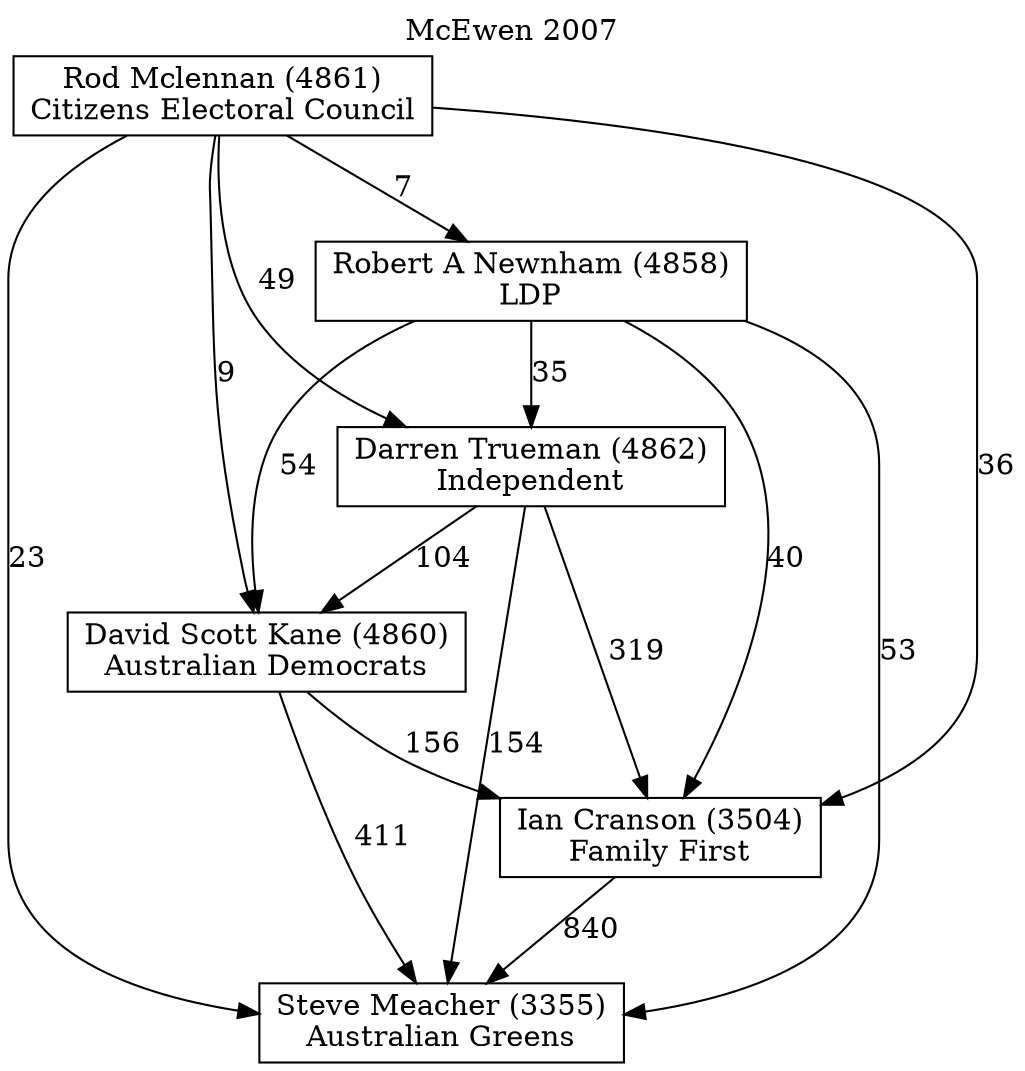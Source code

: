 // House preference flow
digraph "Steve Meacher (3355)_McEwen_2007" {
	graph [label="McEwen 2007" labelloc=t mclimit=10]
	node [shape=box]
	"Steve Meacher (3355)" [label="Steve Meacher (3355)
Australian Greens"]
	"Ian Cranson (3504)" [label="Ian Cranson (3504)
Family First"]
	"David Scott Kane (4860)" [label="David Scott Kane (4860)
Australian Democrats"]
	"Darren Trueman (4862)" [label="Darren Trueman (4862)
Independent"]
	"Robert A Newnham (4858)" [label="Robert A Newnham (4858)
LDP"]
	"Rod Mclennan (4861)" [label="Rod Mclennan (4861)
Citizens Electoral Council"]
	"Steve Meacher (3355)" [label="Steve Meacher (3355)
Australian Greens"]
	"David Scott Kane (4860)" [label="David Scott Kane (4860)
Australian Democrats"]
	"Darren Trueman (4862)" [label="Darren Trueman (4862)
Independent"]
	"Robert A Newnham (4858)" [label="Robert A Newnham (4858)
LDP"]
	"Rod Mclennan (4861)" [label="Rod Mclennan (4861)
Citizens Electoral Council"]
	"Steve Meacher (3355)" [label="Steve Meacher (3355)
Australian Greens"]
	"Darren Trueman (4862)" [label="Darren Trueman (4862)
Independent"]
	"Robert A Newnham (4858)" [label="Robert A Newnham (4858)
LDP"]
	"Rod Mclennan (4861)" [label="Rod Mclennan (4861)
Citizens Electoral Council"]
	"Steve Meacher (3355)" [label="Steve Meacher (3355)
Australian Greens"]
	"Robert A Newnham (4858)" [label="Robert A Newnham (4858)
LDP"]
	"Rod Mclennan (4861)" [label="Rod Mclennan (4861)
Citizens Electoral Council"]
	"Steve Meacher (3355)" [label="Steve Meacher (3355)
Australian Greens"]
	"Rod Mclennan (4861)" [label="Rod Mclennan (4861)
Citizens Electoral Council"]
	"Rod Mclennan (4861)" [label="Rod Mclennan (4861)
Citizens Electoral Council"]
	"Robert A Newnham (4858)" [label="Robert A Newnham (4858)
LDP"]
	"Rod Mclennan (4861)" [label="Rod Mclennan (4861)
Citizens Electoral Council"]
	"Rod Mclennan (4861)" [label="Rod Mclennan (4861)
Citizens Electoral Council"]
	"Darren Trueman (4862)" [label="Darren Trueman (4862)
Independent"]
	"Robert A Newnham (4858)" [label="Robert A Newnham (4858)
LDP"]
	"Rod Mclennan (4861)" [label="Rod Mclennan (4861)
Citizens Electoral Council"]
	"Darren Trueman (4862)" [label="Darren Trueman (4862)
Independent"]
	"Rod Mclennan (4861)" [label="Rod Mclennan (4861)
Citizens Electoral Council"]
	"Rod Mclennan (4861)" [label="Rod Mclennan (4861)
Citizens Electoral Council"]
	"Robert A Newnham (4858)" [label="Robert A Newnham (4858)
LDP"]
	"Rod Mclennan (4861)" [label="Rod Mclennan (4861)
Citizens Electoral Council"]
	"Rod Mclennan (4861)" [label="Rod Mclennan (4861)
Citizens Electoral Council"]
	"David Scott Kane (4860)" [label="David Scott Kane (4860)
Australian Democrats"]
	"Darren Trueman (4862)" [label="Darren Trueman (4862)
Independent"]
	"Robert A Newnham (4858)" [label="Robert A Newnham (4858)
LDP"]
	"Rod Mclennan (4861)" [label="Rod Mclennan (4861)
Citizens Electoral Council"]
	"David Scott Kane (4860)" [label="David Scott Kane (4860)
Australian Democrats"]
	"Robert A Newnham (4858)" [label="Robert A Newnham (4858)
LDP"]
	"Rod Mclennan (4861)" [label="Rod Mclennan (4861)
Citizens Electoral Council"]
	"David Scott Kane (4860)" [label="David Scott Kane (4860)
Australian Democrats"]
	"Rod Mclennan (4861)" [label="Rod Mclennan (4861)
Citizens Electoral Council"]
	"Rod Mclennan (4861)" [label="Rod Mclennan (4861)
Citizens Electoral Council"]
	"Robert A Newnham (4858)" [label="Robert A Newnham (4858)
LDP"]
	"Rod Mclennan (4861)" [label="Rod Mclennan (4861)
Citizens Electoral Council"]
	"Rod Mclennan (4861)" [label="Rod Mclennan (4861)
Citizens Electoral Council"]
	"Darren Trueman (4862)" [label="Darren Trueman (4862)
Independent"]
	"Robert A Newnham (4858)" [label="Robert A Newnham (4858)
LDP"]
	"Rod Mclennan (4861)" [label="Rod Mclennan (4861)
Citizens Electoral Council"]
	"Darren Trueman (4862)" [label="Darren Trueman (4862)
Independent"]
	"Rod Mclennan (4861)" [label="Rod Mclennan (4861)
Citizens Electoral Council"]
	"Rod Mclennan (4861)" [label="Rod Mclennan (4861)
Citizens Electoral Council"]
	"Robert A Newnham (4858)" [label="Robert A Newnham (4858)
LDP"]
	"Rod Mclennan (4861)" [label="Rod Mclennan (4861)
Citizens Electoral Council"]
	"Rod Mclennan (4861)" [label="Rod Mclennan (4861)
Citizens Electoral Council"]
	"Ian Cranson (3504)" [label="Ian Cranson (3504)
Family First"]
	"David Scott Kane (4860)" [label="David Scott Kane (4860)
Australian Democrats"]
	"Darren Trueman (4862)" [label="Darren Trueman (4862)
Independent"]
	"Robert A Newnham (4858)" [label="Robert A Newnham (4858)
LDP"]
	"Rod Mclennan (4861)" [label="Rod Mclennan (4861)
Citizens Electoral Council"]
	"Ian Cranson (3504)" [label="Ian Cranson (3504)
Family First"]
	"Darren Trueman (4862)" [label="Darren Trueman (4862)
Independent"]
	"Robert A Newnham (4858)" [label="Robert A Newnham (4858)
LDP"]
	"Rod Mclennan (4861)" [label="Rod Mclennan (4861)
Citizens Electoral Council"]
	"Ian Cranson (3504)" [label="Ian Cranson (3504)
Family First"]
	"Robert A Newnham (4858)" [label="Robert A Newnham (4858)
LDP"]
	"Rod Mclennan (4861)" [label="Rod Mclennan (4861)
Citizens Electoral Council"]
	"Ian Cranson (3504)" [label="Ian Cranson (3504)
Family First"]
	"Rod Mclennan (4861)" [label="Rod Mclennan (4861)
Citizens Electoral Council"]
	"Rod Mclennan (4861)" [label="Rod Mclennan (4861)
Citizens Electoral Council"]
	"Robert A Newnham (4858)" [label="Robert A Newnham (4858)
LDP"]
	"Rod Mclennan (4861)" [label="Rod Mclennan (4861)
Citizens Electoral Council"]
	"Rod Mclennan (4861)" [label="Rod Mclennan (4861)
Citizens Electoral Council"]
	"Darren Trueman (4862)" [label="Darren Trueman (4862)
Independent"]
	"Robert A Newnham (4858)" [label="Robert A Newnham (4858)
LDP"]
	"Rod Mclennan (4861)" [label="Rod Mclennan (4861)
Citizens Electoral Council"]
	"Darren Trueman (4862)" [label="Darren Trueman (4862)
Independent"]
	"Rod Mclennan (4861)" [label="Rod Mclennan (4861)
Citizens Electoral Council"]
	"Rod Mclennan (4861)" [label="Rod Mclennan (4861)
Citizens Electoral Council"]
	"Robert A Newnham (4858)" [label="Robert A Newnham (4858)
LDP"]
	"Rod Mclennan (4861)" [label="Rod Mclennan (4861)
Citizens Electoral Council"]
	"Rod Mclennan (4861)" [label="Rod Mclennan (4861)
Citizens Electoral Council"]
	"David Scott Kane (4860)" [label="David Scott Kane (4860)
Australian Democrats"]
	"Darren Trueman (4862)" [label="Darren Trueman (4862)
Independent"]
	"Robert A Newnham (4858)" [label="Robert A Newnham (4858)
LDP"]
	"Rod Mclennan (4861)" [label="Rod Mclennan (4861)
Citizens Electoral Council"]
	"David Scott Kane (4860)" [label="David Scott Kane (4860)
Australian Democrats"]
	"Robert A Newnham (4858)" [label="Robert A Newnham (4858)
LDP"]
	"Rod Mclennan (4861)" [label="Rod Mclennan (4861)
Citizens Electoral Council"]
	"David Scott Kane (4860)" [label="David Scott Kane (4860)
Australian Democrats"]
	"Rod Mclennan (4861)" [label="Rod Mclennan (4861)
Citizens Electoral Council"]
	"Rod Mclennan (4861)" [label="Rod Mclennan (4861)
Citizens Electoral Council"]
	"Robert A Newnham (4858)" [label="Robert A Newnham (4858)
LDP"]
	"Rod Mclennan (4861)" [label="Rod Mclennan (4861)
Citizens Electoral Council"]
	"Rod Mclennan (4861)" [label="Rod Mclennan (4861)
Citizens Electoral Council"]
	"Darren Trueman (4862)" [label="Darren Trueman (4862)
Independent"]
	"Robert A Newnham (4858)" [label="Robert A Newnham (4858)
LDP"]
	"Rod Mclennan (4861)" [label="Rod Mclennan (4861)
Citizens Electoral Council"]
	"Darren Trueman (4862)" [label="Darren Trueman (4862)
Independent"]
	"Rod Mclennan (4861)" [label="Rod Mclennan (4861)
Citizens Electoral Council"]
	"Rod Mclennan (4861)" [label="Rod Mclennan (4861)
Citizens Electoral Council"]
	"Robert A Newnham (4858)" [label="Robert A Newnham (4858)
LDP"]
	"Rod Mclennan (4861)" [label="Rod Mclennan (4861)
Citizens Electoral Council"]
	"Rod Mclennan (4861)" [label="Rod Mclennan (4861)
Citizens Electoral Council"]
	"Ian Cranson (3504)" -> "Steve Meacher (3355)" [label=840]
	"David Scott Kane (4860)" -> "Ian Cranson (3504)" [label=156]
	"Darren Trueman (4862)" -> "David Scott Kane (4860)" [label=104]
	"Robert A Newnham (4858)" -> "Darren Trueman (4862)" [label=35]
	"Rod Mclennan (4861)" -> "Robert A Newnham (4858)" [label=7]
	"David Scott Kane (4860)" -> "Steve Meacher (3355)" [label=411]
	"Darren Trueman (4862)" -> "Steve Meacher (3355)" [label=154]
	"Robert A Newnham (4858)" -> "Steve Meacher (3355)" [label=53]
	"Rod Mclennan (4861)" -> "Steve Meacher (3355)" [label=23]
	"Rod Mclennan (4861)" -> "Darren Trueman (4862)" [label=49]
	"Robert A Newnham (4858)" -> "David Scott Kane (4860)" [label=54]
	"Rod Mclennan (4861)" -> "David Scott Kane (4860)" [label=9]
	"Darren Trueman (4862)" -> "Ian Cranson (3504)" [label=319]
	"Robert A Newnham (4858)" -> "Ian Cranson (3504)" [label=40]
	"Rod Mclennan (4861)" -> "Ian Cranson (3504)" [label=36]
}
